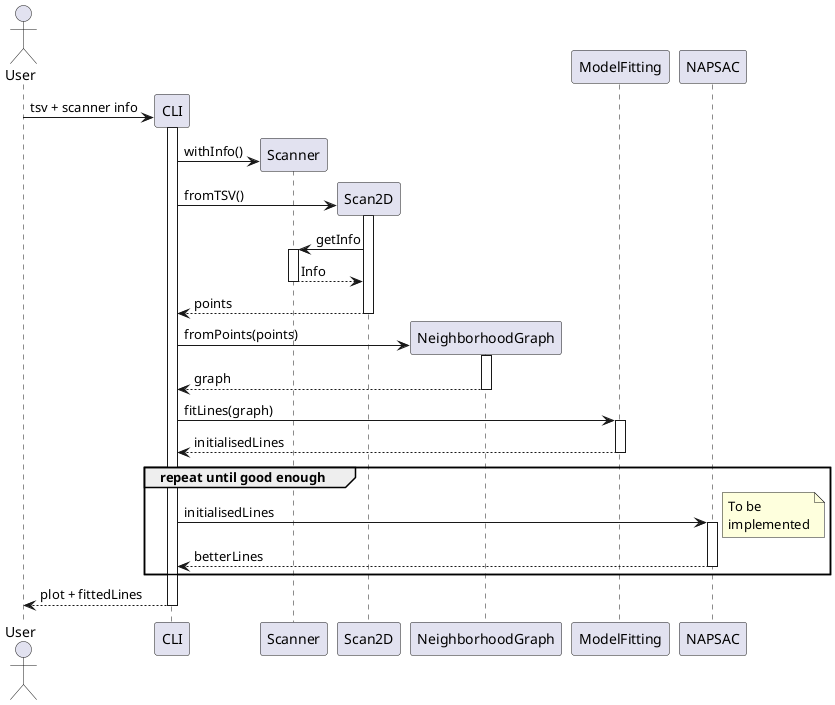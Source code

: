@startuml

actor User
create CLI
User -> CLI ++ : tsv + scanner info
create Scanner
CLI -> Scanner: withInfo()
create Scan2D
CLI -> Scan2D ++: fromTSV()
Scan2D -> Scanner ++ : getInfo
return Info
return points
create NeighborhoodGraph
CLI -> NeighborhoodGraph ++ : fromPoints(points)
return graph
CLI -> ModelFitting ++ : fitLines(graph)
return initialisedLines
group repeat until good enough
    CLI -> NAPSAC ++ : initialisedLines
    note right : To be\nimplemented
    return betterLines
end
return plot + fittedLines

@enduml
